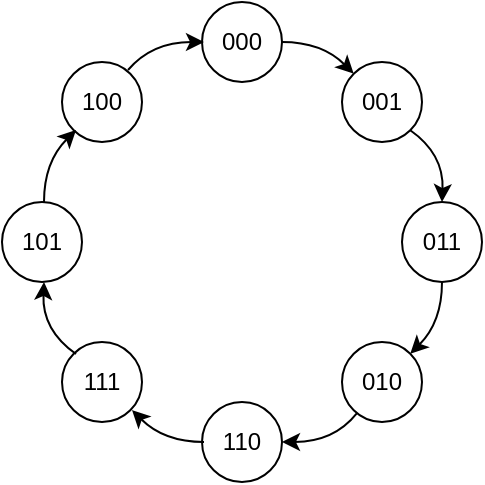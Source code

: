 <mxfile version="28.2.8">
  <diagram name="Page-1" id="ZLazSinGCe12IRev065t">
    <mxGraphModel dx="544" dy="306" grid="1" gridSize="10" guides="1" tooltips="1" connect="1" arrows="1" fold="1" page="1" pageScale="1" pageWidth="827" pageHeight="1169" math="0" shadow="0">
      <root>
        <mxCell id="0" />
        <mxCell id="1" parent="0" />
        <mxCell id="XePtPWQKEqZGx3z2ySZ3-1" value="000" style="ellipse;whiteSpace=wrap;html=1;aspect=fixed;" vertex="1" parent="1">
          <mxGeometry x="260" y="120" width="40" height="40" as="geometry" />
        </mxCell>
        <mxCell id="XePtPWQKEqZGx3z2ySZ3-4" value="011" style="ellipse;whiteSpace=wrap;html=1;aspect=fixed;" vertex="1" parent="1">
          <mxGeometry x="360" y="220" width="40" height="40" as="geometry" />
        </mxCell>
        <mxCell id="XePtPWQKEqZGx3z2ySZ3-5" value="110" style="ellipse;whiteSpace=wrap;html=1;aspect=fixed;" vertex="1" parent="1">
          <mxGeometry x="260" y="320" width="40" height="40" as="geometry" />
        </mxCell>
        <mxCell id="XePtPWQKEqZGx3z2ySZ3-6" value="101" style="ellipse;whiteSpace=wrap;html=1;aspect=fixed;" vertex="1" parent="1">
          <mxGeometry x="160" y="220" width="40" height="40" as="geometry" />
        </mxCell>
        <mxCell id="XePtPWQKEqZGx3z2ySZ3-7" value="001" style="ellipse;whiteSpace=wrap;html=1;aspect=fixed;" vertex="1" parent="1">
          <mxGeometry x="330" y="150" width="40" height="40" as="geometry" />
        </mxCell>
        <mxCell id="XePtPWQKEqZGx3z2ySZ3-8" value="010" style="ellipse;whiteSpace=wrap;html=1;aspect=fixed;" vertex="1" parent="1">
          <mxGeometry x="330" y="290" width="40" height="40" as="geometry" />
        </mxCell>
        <mxCell id="XePtPWQKEqZGx3z2ySZ3-9" value="111" style="ellipse;whiteSpace=wrap;html=1;aspect=fixed;" vertex="1" parent="1">
          <mxGeometry x="190" y="290" width="40" height="40" as="geometry" />
        </mxCell>
        <mxCell id="XePtPWQKEqZGx3z2ySZ3-10" value="100" style="ellipse;whiteSpace=wrap;html=1;aspect=fixed;" vertex="1" parent="1">
          <mxGeometry x="190" y="150" width="40" height="40" as="geometry" />
        </mxCell>
        <mxCell id="XePtPWQKEqZGx3z2ySZ3-16" value="" style="edgeStyle=none;orthogonalLoop=1;jettySize=auto;html=1;rounded=0;curved=1;exitX=1;exitY=0.5;exitDx=0;exitDy=0;" edge="1" parent="1" source="XePtPWQKEqZGx3z2ySZ3-1" target="XePtPWQKEqZGx3z2ySZ3-7">
          <mxGeometry width="80" relative="1" as="geometry">
            <mxPoint x="320" y="170" as="sourcePoint" />
            <mxPoint x="330" y="140" as="targetPoint" />
            <Array as="points">
              <mxPoint x="320" y="140" />
            </Array>
          </mxGeometry>
        </mxCell>
        <mxCell id="XePtPWQKEqZGx3z2ySZ3-17" value="" style="edgeStyle=none;orthogonalLoop=1;jettySize=auto;html=1;rounded=0;curved=1;exitX=1;exitY=1;exitDx=0;exitDy=0;entryX=0.5;entryY=0;entryDx=0;entryDy=0;" edge="1" parent="1" source="XePtPWQKEqZGx3z2ySZ3-7" target="XePtPWQKEqZGx3z2ySZ3-4">
          <mxGeometry width="80" relative="1" as="geometry">
            <mxPoint x="380" y="190" as="sourcePoint" />
            <mxPoint x="416" y="206" as="targetPoint" />
            <Array as="points">
              <mxPoint x="381" y="196" />
            </Array>
          </mxGeometry>
        </mxCell>
        <mxCell id="XePtPWQKEqZGx3z2ySZ3-19" value="" style="edgeStyle=none;orthogonalLoop=1;jettySize=auto;html=1;rounded=0;curved=1;exitX=1;exitY=1;exitDx=0;exitDy=0;" edge="1" parent="1" target="XePtPWQKEqZGx3z2ySZ3-8">
          <mxGeometry width="80" relative="1" as="geometry">
            <mxPoint x="380" y="260" as="sourcePoint" />
            <mxPoint x="396" y="296" as="targetPoint" />
            <Array as="points">
              <mxPoint x="380" y="280" />
            </Array>
          </mxGeometry>
        </mxCell>
        <mxCell id="XePtPWQKEqZGx3z2ySZ3-20" value="" style="edgeStyle=none;orthogonalLoop=1;jettySize=auto;html=1;rounded=0;curved=1;entryX=1;entryY=0.5;entryDx=0;entryDy=0;" edge="1" parent="1" source="XePtPWQKEqZGx3z2ySZ3-8" target="XePtPWQKEqZGx3z2ySZ3-5">
          <mxGeometry width="80" relative="1" as="geometry">
            <mxPoint x="310" y="340" as="sourcePoint" />
            <mxPoint x="326" y="376" as="targetPoint" />
            <Array as="points">
              <mxPoint x="326" y="340" />
            </Array>
          </mxGeometry>
        </mxCell>
        <mxCell id="XePtPWQKEqZGx3z2ySZ3-27" value="" style="group;flipV=1;flipH=1;" vertex="1" connectable="0" parent="1">
          <mxGeometry x="180" y="140" width="81" height="200" as="geometry" />
        </mxCell>
        <mxCell id="XePtPWQKEqZGx3z2ySZ3-22" value="" style="edgeStyle=none;orthogonalLoop=1;jettySize=auto;html=1;rounded=0;curved=1;exitX=1;exitY=0.5;exitDx=0;exitDy=0;" edge="1" parent="XePtPWQKEqZGx3z2ySZ3-27">
          <mxGeometry width="80" relative="1" as="geometry">
            <mxPoint x="81" y="200" as="sourcePoint" />
            <mxPoint x="45" y="184" as="targetPoint" />
            <Array as="points">
              <mxPoint x="61" y="200" />
            </Array>
          </mxGeometry>
        </mxCell>
        <mxCell id="XePtPWQKEqZGx3z2ySZ3-23" value="" style="edgeStyle=none;orthogonalLoop=1;jettySize=auto;html=1;rounded=0;curved=1;exitX=1;exitY=1;exitDx=0;exitDy=0;entryX=0.5;entryY=0;entryDx=0;entryDy=0;" edge="1" parent="XePtPWQKEqZGx3z2ySZ3-27">
          <mxGeometry width="80" relative="1" as="geometry">
            <mxPoint x="17" y="156" as="sourcePoint" />
            <mxPoint x="1" y="120" as="targetPoint" />
            <Array as="points">
              <mxPoint y="144" />
            </Array>
          </mxGeometry>
        </mxCell>
        <mxCell id="XePtPWQKEqZGx3z2ySZ3-24" value="" style="edgeStyle=none;orthogonalLoop=1;jettySize=auto;html=1;rounded=0;curved=1;exitX=1;exitY=1;exitDx=0;exitDy=0;" edge="1" parent="XePtPWQKEqZGx3z2ySZ3-27">
          <mxGeometry width="80" relative="1" as="geometry">
            <mxPoint x="1" y="80" as="sourcePoint" />
            <mxPoint x="17" y="44" as="targetPoint" />
            <Array as="points">
              <mxPoint x="1" y="60" />
            </Array>
          </mxGeometry>
        </mxCell>
        <mxCell id="XePtPWQKEqZGx3z2ySZ3-25" value="" style="edgeStyle=none;orthogonalLoop=1;jettySize=auto;html=1;rounded=0;curved=1;entryX=1;entryY=0.5;entryDx=0;entryDy=0;" edge="1" parent="XePtPWQKEqZGx3z2ySZ3-27">
          <mxGeometry width="80" relative="1" as="geometry">
            <mxPoint x="43" y="14" as="sourcePoint" />
            <mxPoint x="81" as="targetPoint" />
            <Array as="points">
              <mxPoint x="55" />
            </Array>
          </mxGeometry>
        </mxCell>
      </root>
    </mxGraphModel>
  </diagram>
</mxfile>
